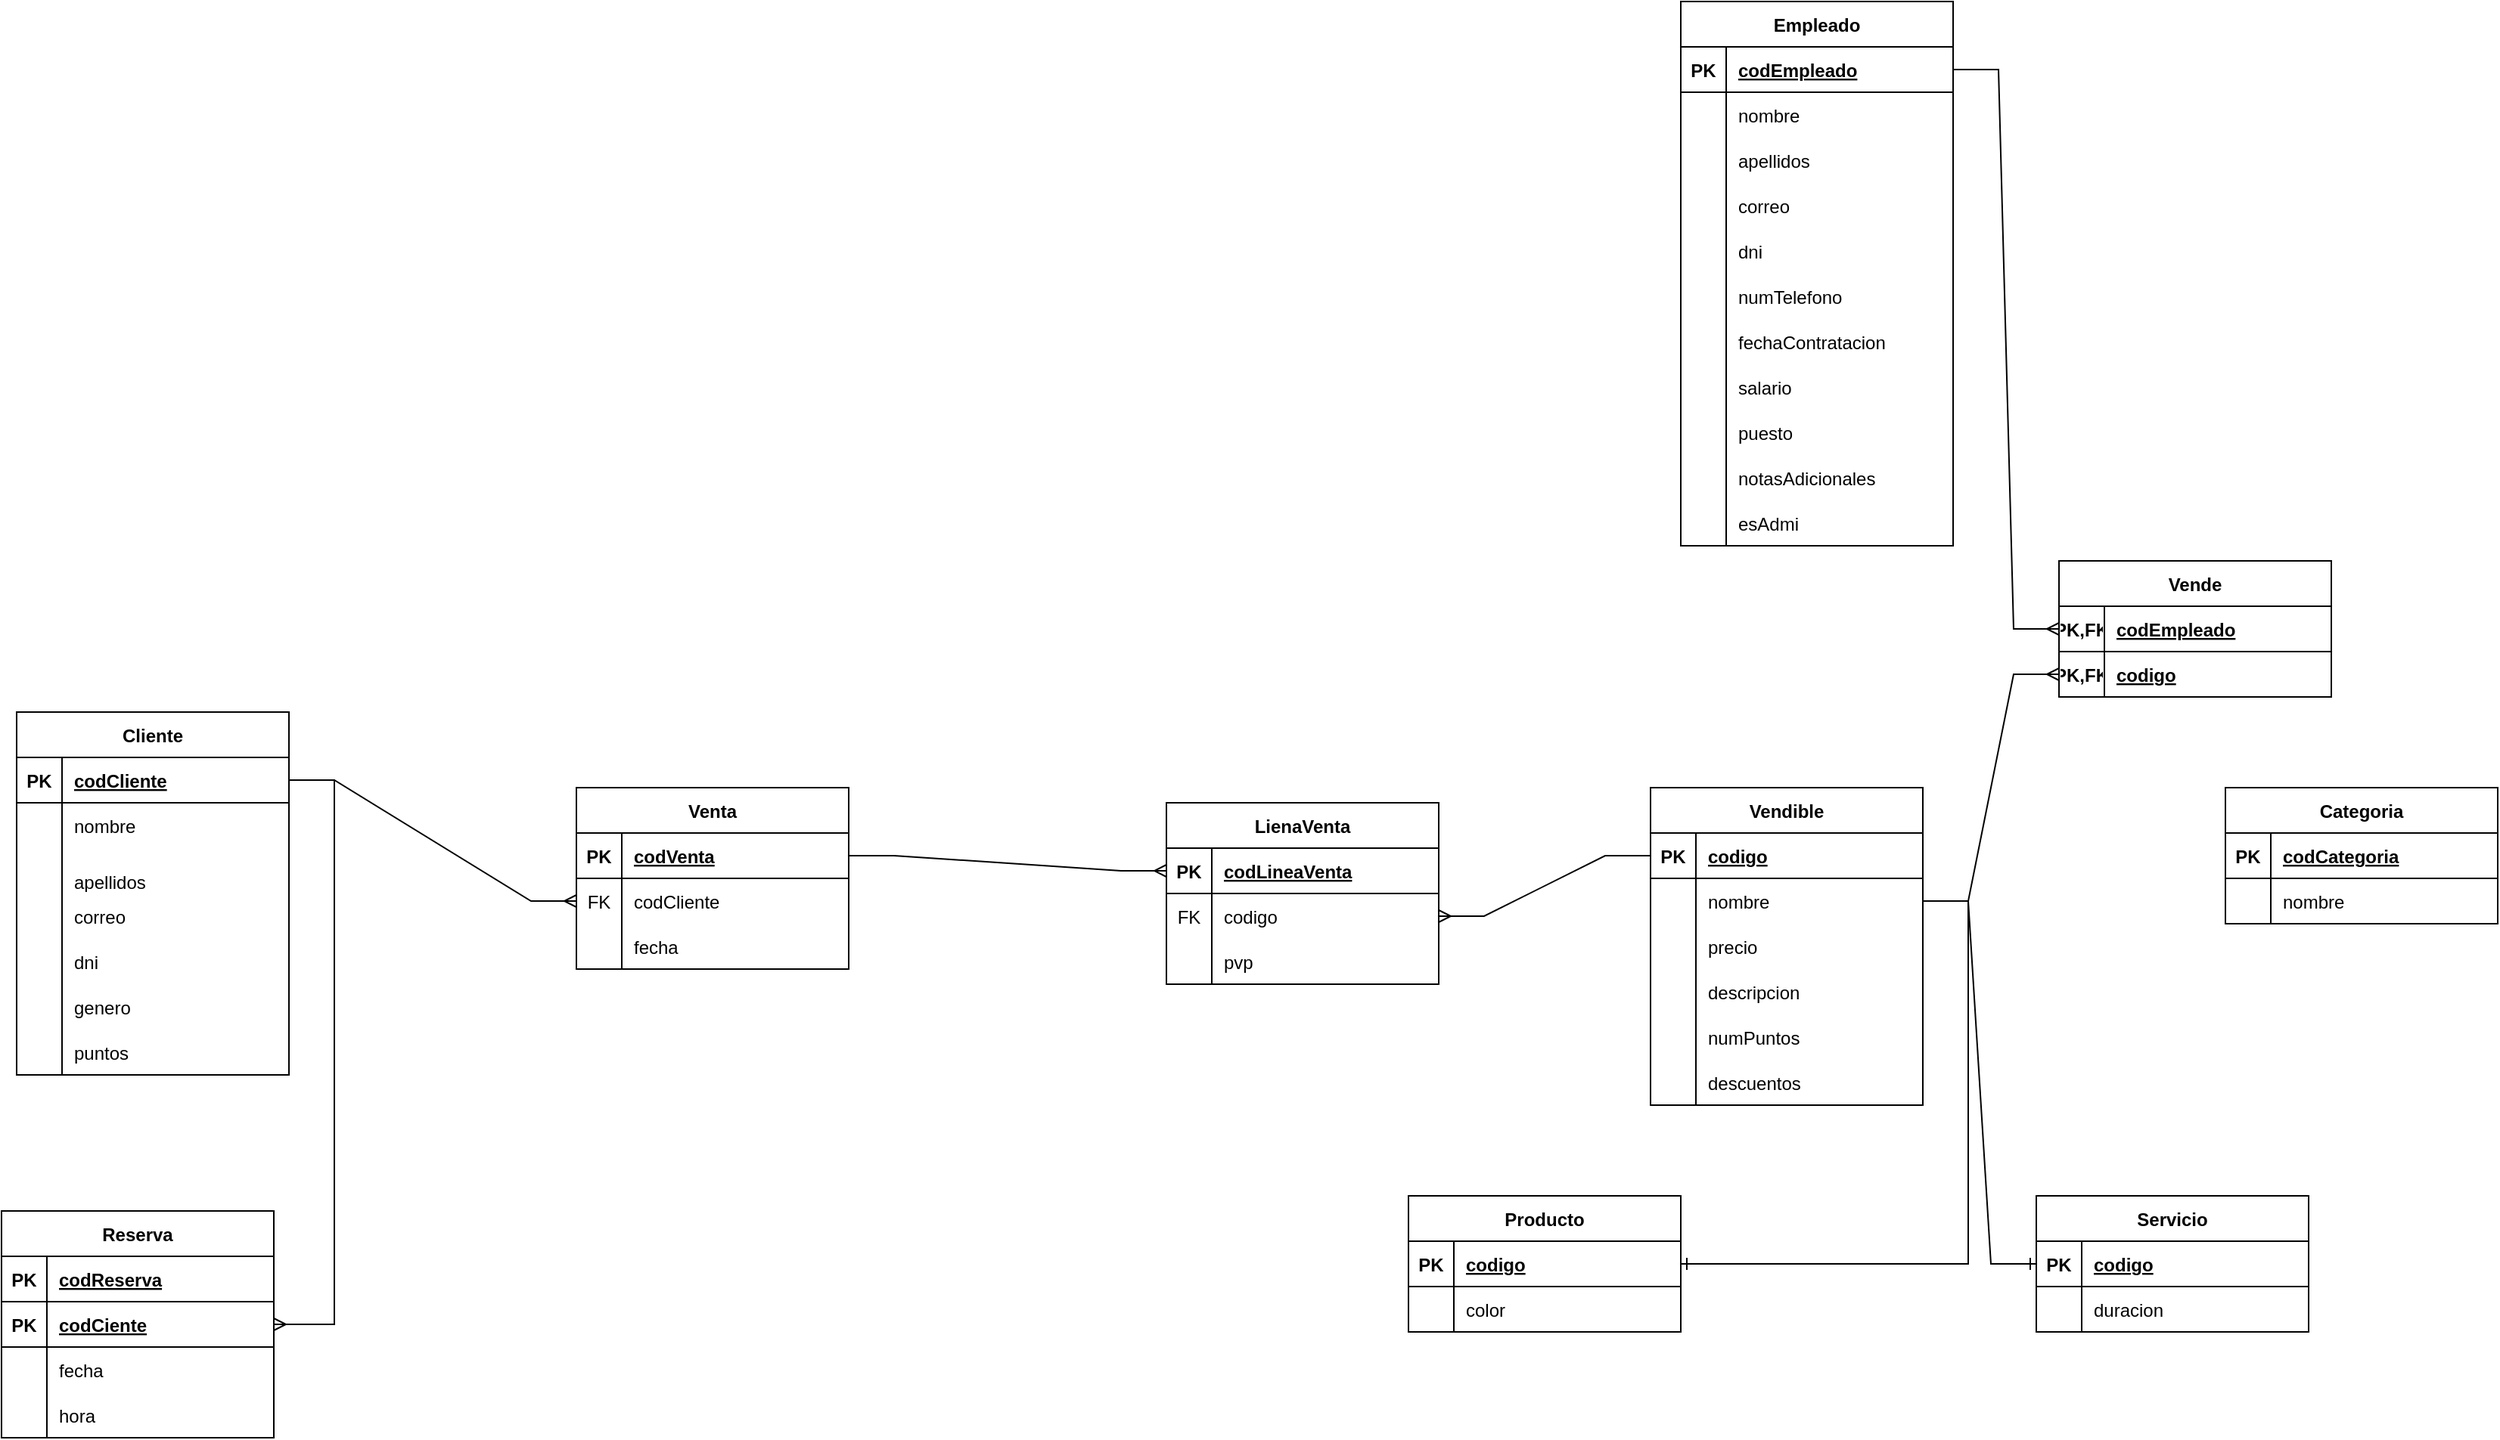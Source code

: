 <mxfile version="20.8.16" type="device"><diagram id="R2lEEEUBdFMjLlhIrx00" name="Page-1"><mxGraphModel dx="1948" dy="1748" grid="1" gridSize="10" guides="1" tooltips="1" connect="1" arrows="1" fold="1" page="1" pageScale="1" pageWidth="850" pageHeight="1100" math="0" shadow="0" extFonts="Permanent Marker^https://fonts.googleapis.com/css?family=Permanent+Marker"><root><mxCell id="0"/><mxCell id="1" parent="0"/><mxCell id="bGK0EBdIPTnawOjjVNjS-1" value="Empleado" style="shape=table;startSize=30;container=1;collapsible=1;childLayout=tableLayout;fixedRows=1;rowLines=0;fontStyle=1;align=center;resizeLast=1;" parent="1" vertex="1"><mxGeometry x="860" y="-60" width="180" height="360" as="geometry"/></mxCell><mxCell id="bGK0EBdIPTnawOjjVNjS-2" value="" style="shape=tableRow;horizontal=0;startSize=0;swimlaneHead=0;swimlaneBody=0;fillColor=none;collapsible=0;dropTarget=0;points=[[0,0.5],[1,0.5]];portConstraint=eastwest;top=0;left=0;right=0;bottom=1;" parent="bGK0EBdIPTnawOjjVNjS-1" vertex="1"><mxGeometry y="30" width="180" height="30" as="geometry"/></mxCell><mxCell id="bGK0EBdIPTnawOjjVNjS-3" value="PK" style="shape=partialRectangle;connectable=0;fillColor=none;top=0;left=0;bottom=0;right=0;fontStyle=1;overflow=hidden;" parent="bGK0EBdIPTnawOjjVNjS-2" vertex="1"><mxGeometry width="30" height="30" as="geometry"><mxRectangle width="30" height="30" as="alternateBounds"/></mxGeometry></mxCell><mxCell id="bGK0EBdIPTnawOjjVNjS-4" value="codEmpleado" style="shape=partialRectangle;connectable=0;fillColor=none;top=0;left=0;bottom=0;right=0;align=left;spacingLeft=6;fontStyle=5;overflow=hidden;" parent="bGK0EBdIPTnawOjjVNjS-2" vertex="1"><mxGeometry x="30" width="150" height="30" as="geometry"><mxRectangle width="150" height="30" as="alternateBounds"/></mxGeometry></mxCell><mxCell id="bGK0EBdIPTnawOjjVNjS-5" value="" style="shape=tableRow;horizontal=0;startSize=0;swimlaneHead=0;swimlaneBody=0;fillColor=none;collapsible=0;dropTarget=0;points=[[0,0.5],[1,0.5]];portConstraint=eastwest;top=0;left=0;right=0;bottom=0;" parent="bGK0EBdIPTnawOjjVNjS-1" vertex="1"><mxGeometry y="60" width="180" height="30" as="geometry"/></mxCell><mxCell id="bGK0EBdIPTnawOjjVNjS-6" value="" style="shape=partialRectangle;connectable=0;fillColor=none;top=0;left=0;bottom=0;right=0;editable=1;overflow=hidden;" parent="bGK0EBdIPTnawOjjVNjS-5" vertex="1"><mxGeometry width="30" height="30" as="geometry"><mxRectangle width="30" height="30" as="alternateBounds"/></mxGeometry></mxCell><mxCell id="bGK0EBdIPTnawOjjVNjS-7" value="nombre" style="shape=partialRectangle;connectable=0;fillColor=none;top=0;left=0;bottom=0;right=0;align=left;spacingLeft=6;overflow=hidden;" parent="bGK0EBdIPTnawOjjVNjS-5" vertex="1"><mxGeometry x="30" width="150" height="30" as="geometry"><mxRectangle width="150" height="30" as="alternateBounds"/></mxGeometry></mxCell><mxCell id="bGK0EBdIPTnawOjjVNjS-8" value="" style="shape=tableRow;horizontal=0;startSize=0;swimlaneHead=0;swimlaneBody=0;fillColor=none;collapsible=0;dropTarget=0;points=[[0,0.5],[1,0.5]];portConstraint=eastwest;top=0;left=0;right=0;bottom=0;" parent="bGK0EBdIPTnawOjjVNjS-1" vertex="1"><mxGeometry y="90" width="180" height="30" as="geometry"/></mxCell><mxCell id="bGK0EBdIPTnawOjjVNjS-9" value="" style="shape=partialRectangle;connectable=0;fillColor=none;top=0;left=0;bottom=0;right=0;editable=1;overflow=hidden;" parent="bGK0EBdIPTnawOjjVNjS-8" vertex="1"><mxGeometry width="30" height="30" as="geometry"><mxRectangle width="30" height="30" as="alternateBounds"/></mxGeometry></mxCell><mxCell id="bGK0EBdIPTnawOjjVNjS-10" value="apellidos" style="shape=partialRectangle;connectable=0;fillColor=none;top=0;left=0;bottom=0;right=0;align=left;spacingLeft=6;overflow=hidden;" parent="bGK0EBdIPTnawOjjVNjS-8" vertex="1"><mxGeometry x="30" width="150" height="30" as="geometry"><mxRectangle width="150" height="30" as="alternateBounds"/></mxGeometry></mxCell><mxCell id="bGK0EBdIPTnawOjjVNjS-11" value="" style="shape=tableRow;horizontal=0;startSize=0;swimlaneHead=0;swimlaneBody=0;fillColor=none;collapsible=0;dropTarget=0;points=[[0,0.5],[1,0.5]];portConstraint=eastwest;top=0;left=0;right=0;bottom=0;" parent="bGK0EBdIPTnawOjjVNjS-1" vertex="1"><mxGeometry y="120" width="180" height="30" as="geometry"/></mxCell><mxCell id="bGK0EBdIPTnawOjjVNjS-12" value="" style="shape=partialRectangle;connectable=0;fillColor=none;top=0;left=0;bottom=0;right=0;editable=1;overflow=hidden;" parent="bGK0EBdIPTnawOjjVNjS-11" vertex="1"><mxGeometry width="30" height="30" as="geometry"><mxRectangle width="30" height="30" as="alternateBounds"/></mxGeometry></mxCell><mxCell id="bGK0EBdIPTnawOjjVNjS-13" value="correo" style="shape=partialRectangle;connectable=0;fillColor=none;top=0;left=0;bottom=0;right=0;align=left;spacingLeft=6;overflow=hidden;" parent="bGK0EBdIPTnawOjjVNjS-11" vertex="1"><mxGeometry x="30" width="150" height="30" as="geometry"><mxRectangle width="150" height="30" as="alternateBounds"/></mxGeometry></mxCell><mxCell id="bGK0EBdIPTnawOjjVNjS-14" value="" style="shape=tableRow;horizontal=0;startSize=0;swimlaneHead=0;swimlaneBody=0;fillColor=none;collapsible=0;dropTarget=0;points=[[0,0.5],[1,0.5]];portConstraint=eastwest;top=0;left=0;right=0;bottom=0;" parent="bGK0EBdIPTnawOjjVNjS-1" vertex="1"><mxGeometry y="150" width="180" height="30" as="geometry"/></mxCell><mxCell id="bGK0EBdIPTnawOjjVNjS-15" value="" style="shape=partialRectangle;connectable=0;fillColor=none;top=0;left=0;bottom=0;right=0;editable=1;overflow=hidden;" parent="bGK0EBdIPTnawOjjVNjS-14" vertex="1"><mxGeometry width="30" height="30" as="geometry"><mxRectangle width="30" height="30" as="alternateBounds"/></mxGeometry></mxCell><mxCell id="bGK0EBdIPTnawOjjVNjS-16" value="dni" style="shape=partialRectangle;connectable=0;fillColor=none;top=0;left=0;bottom=0;right=0;align=left;spacingLeft=6;overflow=hidden;" parent="bGK0EBdIPTnawOjjVNjS-14" vertex="1"><mxGeometry x="30" width="150" height="30" as="geometry"><mxRectangle width="150" height="30" as="alternateBounds"/></mxGeometry></mxCell><mxCell id="bGK0EBdIPTnawOjjVNjS-17" value="" style="shape=tableRow;horizontal=0;startSize=0;swimlaneHead=0;swimlaneBody=0;fillColor=none;collapsible=0;dropTarget=0;points=[[0,0.5],[1,0.5]];portConstraint=eastwest;top=0;left=0;right=0;bottom=0;" parent="bGK0EBdIPTnawOjjVNjS-1" vertex="1"><mxGeometry y="180" width="180" height="30" as="geometry"/></mxCell><mxCell id="bGK0EBdIPTnawOjjVNjS-18" value="" style="shape=partialRectangle;connectable=0;fillColor=none;top=0;left=0;bottom=0;right=0;editable=1;overflow=hidden;" parent="bGK0EBdIPTnawOjjVNjS-17" vertex="1"><mxGeometry width="30" height="30" as="geometry"><mxRectangle width="30" height="30" as="alternateBounds"/></mxGeometry></mxCell><mxCell id="bGK0EBdIPTnawOjjVNjS-19" value="numTelefono" style="shape=partialRectangle;connectable=0;fillColor=none;top=0;left=0;bottom=0;right=0;align=left;spacingLeft=6;overflow=hidden;" parent="bGK0EBdIPTnawOjjVNjS-17" vertex="1"><mxGeometry x="30" width="150" height="30" as="geometry"><mxRectangle width="150" height="30" as="alternateBounds"/></mxGeometry></mxCell><mxCell id="bGK0EBdIPTnawOjjVNjS-20" value="" style="shape=tableRow;horizontal=0;startSize=0;swimlaneHead=0;swimlaneBody=0;fillColor=none;collapsible=0;dropTarget=0;points=[[0,0.5],[1,0.5]];portConstraint=eastwest;top=0;left=0;right=0;bottom=0;" parent="bGK0EBdIPTnawOjjVNjS-1" vertex="1"><mxGeometry y="210" width="180" height="30" as="geometry"/></mxCell><mxCell id="bGK0EBdIPTnawOjjVNjS-21" value="" style="shape=partialRectangle;connectable=0;fillColor=none;top=0;left=0;bottom=0;right=0;editable=1;overflow=hidden;" parent="bGK0EBdIPTnawOjjVNjS-20" vertex="1"><mxGeometry width="30" height="30" as="geometry"><mxRectangle width="30" height="30" as="alternateBounds"/></mxGeometry></mxCell><mxCell id="bGK0EBdIPTnawOjjVNjS-22" value="fechaContratacion" style="shape=partialRectangle;connectable=0;fillColor=none;top=0;left=0;bottom=0;right=0;align=left;spacingLeft=6;overflow=hidden;" parent="bGK0EBdIPTnawOjjVNjS-20" vertex="1"><mxGeometry x="30" width="150" height="30" as="geometry"><mxRectangle width="150" height="30" as="alternateBounds"/></mxGeometry></mxCell><mxCell id="bGK0EBdIPTnawOjjVNjS-23" value="" style="shape=tableRow;horizontal=0;startSize=0;swimlaneHead=0;swimlaneBody=0;fillColor=none;collapsible=0;dropTarget=0;points=[[0,0.5],[1,0.5]];portConstraint=eastwest;top=0;left=0;right=0;bottom=0;" parent="bGK0EBdIPTnawOjjVNjS-1" vertex="1"><mxGeometry y="240" width="180" height="30" as="geometry"/></mxCell><mxCell id="bGK0EBdIPTnawOjjVNjS-24" value="" style="shape=partialRectangle;connectable=0;fillColor=none;top=0;left=0;bottom=0;right=0;editable=1;overflow=hidden;" parent="bGK0EBdIPTnawOjjVNjS-23" vertex="1"><mxGeometry width="30" height="30" as="geometry"><mxRectangle width="30" height="30" as="alternateBounds"/></mxGeometry></mxCell><mxCell id="bGK0EBdIPTnawOjjVNjS-25" value="salario" style="shape=partialRectangle;connectable=0;fillColor=none;top=0;left=0;bottom=0;right=0;align=left;spacingLeft=6;overflow=hidden;" parent="bGK0EBdIPTnawOjjVNjS-23" vertex="1"><mxGeometry x="30" width="150" height="30" as="geometry"><mxRectangle width="150" height="30" as="alternateBounds"/></mxGeometry></mxCell><mxCell id="bGK0EBdIPTnawOjjVNjS-26" value="" style="shape=tableRow;horizontal=0;startSize=0;swimlaneHead=0;swimlaneBody=0;fillColor=none;collapsible=0;dropTarget=0;points=[[0,0.5],[1,0.5]];portConstraint=eastwest;top=0;left=0;right=0;bottom=0;" parent="bGK0EBdIPTnawOjjVNjS-1" vertex="1"><mxGeometry y="270" width="180" height="30" as="geometry"/></mxCell><mxCell id="bGK0EBdIPTnawOjjVNjS-27" value="" style="shape=partialRectangle;connectable=0;fillColor=none;top=0;left=0;bottom=0;right=0;editable=1;overflow=hidden;" parent="bGK0EBdIPTnawOjjVNjS-26" vertex="1"><mxGeometry width="30" height="30" as="geometry"><mxRectangle width="30" height="30" as="alternateBounds"/></mxGeometry></mxCell><mxCell id="bGK0EBdIPTnawOjjVNjS-28" value="puesto" style="shape=partialRectangle;connectable=0;fillColor=none;top=0;left=0;bottom=0;right=0;align=left;spacingLeft=6;overflow=hidden;" parent="bGK0EBdIPTnawOjjVNjS-26" vertex="1"><mxGeometry x="30" width="150" height="30" as="geometry"><mxRectangle width="150" height="30" as="alternateBounds"/></mxGeometry></mxCell><mxCell id="bGK0EBdIPTnawOjjVNjS-29" value="" style="shape=tableRow;horizontal=0;startSize=0;swimlaneHead=0;swimlaneBody=0;fillColor=none;collapsible=0;dropTarget=0;points=[[0,0.5],[1,0.5]];portConstraint=eastwest;top=0;left=0;right=0;bottom=0;" parent="bGK0EBdIPTnawOjjVNjS-1" vertex="1"><mxGeometry y="300" width="180" height="30" as="geometry"/></mxCell><mxCell id="bGK0EBdIPTnawOjjVNjS-30" value="" style="shape=partialRectangle;connectable=0;fillColor=none;top=0;left=0;bottom=0;right=0;editable=1;overflow=hidden;" parent="bGK0EBdIPTnawOjjVNjS-29" vertex="1"><mxGeometry width="30" height="30" as="geometry"><mxRectangle width="30" height="30" as="alternateBounds"/></mxGeometry></mxCell><mxCell id="bGK0EBdIPTnawOjjVNjS-31" value="notasAdicionales" style="shape=partialRectangle;connectable=0;fillColor=none;top=0;left=0;bottom=0;right=0;align=left;spacingLeft=6;overflow=hidden;" parent="bGK0EBdIPTnawOjjVNjS-29" vertex="1"><mxGeometry x="30" width="150" height="30" as="geometry"><mxRectangle width="150" height="30" as="alternateBounds"/></mxGeometry></mxCell><mxCell id="bGK0EBdIPTnawOjjVNjS-32" value="" style="shape=tableRow;horizontal=0;startSize=0;swimlaneHead=0;swimlaneBody=0;fillColor=none;collapsible=0;dropTarget=0;points=[[0,0.5],[1,0.5]];portConstraint=eastwest;top=0;left=0;right=0;bottom=0;" parent="bGK0EBdIPTnawOjjVNjS-1" vertex="1"><mxGeometry y="330" width="180" height="30" as="geometry"/></mxCell><mxCell id="bGK0EBdIPTnawOjjVNjS-33" value="" style="shape=partialRectangle;connectable=0;fillColor=none;top=0;left=0;bottom=0;right=0;editable=1;overflow=hidden;" parent="bGK0EBdIPTnawOjjVNjS-32" vertex="1"><mxGeometry width="30" height="30" as="geometry"><mxRectangle width="30" height="30" as="alternateBounds"/></mxGeometry></mxCell><mxCell id="bGK0EBdIPTnawOjjVNjS-34" value="esAdmi" style="shape=partialRectangle;connectable=0;fillColor=none;top=0;left=0;bottom=0;right=0;align=left;spacingLeft=6;overflow=hidden;" parent="bGK0EBdIPTnawOjjVNjS-32" vertex="1"><mxGeometry x="30" width="150" height="30" as="geometry"><mxRectangle width="150" height="30" as="alternateBounds"/></mxGeometry></mxCell><mxCell id="bGK0EBdIPTnawOjjVNjS-35" value="Vendible" style="shape=table;startSize=30;container=1;collapsible=1;childLayout=tableLayout;fixedRows=1;rowLines=0;fontStyle=1;align=center;resizeLast=1;" parent="1" vertex="1"><mxGeometry x="840" y="460" width="180" height="210" as="geometry"/></mxCell><mxCell id="bGK0EBdIPTnawOjjVNjS-194" value="" style="shape=tableRow;horizontal=0;startSize=0;swimlaneHead=0;swimlaneBody=0;fillColor=none;collapsible=0;dropTarget=0;points=[[0,0.5],[1,0.5]];portConstraint=eastwest;top=0;left=0;right=0;bottom=1;" parent="bGK0EBdIPTnawOjjVNjS-35" vertex="1"><mxGeometry y="30" width="180" height="30" as="geometry"/></mxCell><mxCell id="bGK0EBdIPTnawOjjVNjS-195" value="PK" style="shape=partialRectangle;connectable=0;fillColor=none;top=0;left=0;bottom=0;right=0;fontStyle=1;overflow=hidden;" parent="bGK0EBdIPTnawOjjVNjS-194" vertex="1"><mxGeometry width="30" height="30" as="geometry"><mxRectangle width="30" height="30" as="alternateBounds"/></mxGeometry></mxCell><mxCell id="bGK0EBdIPTnawOjjVNjS-196" value="codigo" style="shape=partialRectangle;connectable=0;fillColor=none;top=0;left=0;bottom=0;right=0;align=left;spacingLeft=6;fontStyle=5;overflow=hidden;" parent="bGK0EBdIPTnawOjjVNjS-194" vertex="1"><mxGeometry x="30" width="150" height="30" as="geometry"><mxRectangle width="150" height="30" as="alternateBounds"/></mxGeometry></mxCell><mxCell id="bGK0EBdIPTnawOjjVNjS-39" value="" style="shape=tableRow;horizontal=0;startSize=0;swimlaneHead=0;swimlaneBody=0;fillColor=none;collapsible=0;dropTarget=0;points=[[0,0.5],[1,0.5]];portConstraint=eastwest;top=0;left=0;right=0;bottom=0;" parent="bGK0EBdIPTnawOjjVNjS-35" vertex="1"><mxGeometry y="60" width="180" height="30" as="geometry"/></mxCell><mxCell id="bGK0EBdIPTnawOjjVNjS-40" value="" style="shape=partialRectangle;connectable=0;fillColor=none;top=0;left=0;bottom=0;right=0;editable=1;overflow=hidden;" parent="bGK0EBdIPTnawOjjVNjS-39" vertex="1"><mxGeometry width="30" height="30" as="geometry"><mxRectangle width="30" height="30" as="alternateBounds"/></mxGeometry></mxCell><mxCell id="bGK0EBdIPTnawOjjVNjS-41" value="nombre" style="shape=partialRectangle;connectable=0;fillColor=none;top=0;left=0;bottom=0;right=0;align=left;spacingLeft=6;overflow=hidden;" parent="bGK0EBdIPTnawOjjVNjS-39" vertex="1"><mxGeometry x="30" width="150" height="30" as="geometry"><mxRectangle width="150" height="30" as="alternateBounds"/></mxGeometry></mxCell><mxCell id="bGK0EBdIPTnawOjjVNjS-197" value="" style="shape=tableRow;horizontal=0;startSize=0;swimlaneHead=0;swimlaneBody=0;fillColor=none;collapsible=0;dropTarget=0;points=[[0,0.5],[1,0.5]];portConstraint=eastwest;top=0;left=0;right=0;bottom=0;" parent="bGK0EBdIPTnawOjjVNjS-35" vertex="1"><mxGeometry y="90" width="180" height="30" as="geometry"/></mxCell><mxCell id="bGK0EBdIPTnawOjjVNjS-198" value="" style="shape=partialRectangle;connectable=0;fillColor=none;top=0;left=0;bottom=0;right=0;editable=1;overflow=hidden;" parent="bGK0EBdIPTnawOjjVNjS-197" vertex="1"><mxGeometry width="30" height="30" as="geometry"><mxRectangle width="30" height="30" as="alternateBounds"/></mxGeometry></mxCell><mxCell id="bGK0EBdIPTnawOjjVNjS-199" value="precio" style="shape=partialRectangle;connectable=0;fillColor=none;top=0;left=0;bottom=0;right=0;align=left;spacingLeft=6;overflow=hidden;" parent="bGK0EBdIPTnawOjjVNjS-197" vertex="1"><mxGeometry x="30" width="150" height="30" as="geometry"><mxRectangle width="150" height="30" as="alternateBounds"/></mxGeometry></mxCell><mxCell id="bGK0EBdIPTnawOjjVNjS-42" value="" style="shape=tableRow;horizontal=0;startSize=0;swimlaneHead=0;swimlaneBody=0;fillColor=none;collapsible=0;dropTarget=0;points=[[0,0.5],[1,0.5]];portConstraint=eastwest;top=0;left=0;right=0;bottom=0;" parent="bGK0EBdIPTnawOjjVNjS-35" vertex="1"><mxGeometry y="120" width="180" height="30" as="geometry"/></mxCell><mxCell id="bGK0EBdIPTnawOjjVNjS-43" value="" style="shape=partialRectangle;connectable=0;fillColor=none;top=0;left=0;bottom=0;right=0;editable=1;overflow=hidden;" parent="bGK0EBdIPTnawOjjVNjS-42" vertex="1"><mxGeometry width="30" height="30" as="geometry"><mxRectangle width="30" height="30" as="alternateBounds"/></mxGeometry></mxCell><mxCell id="bGK0EBdIPTnawOjjVNjS-44" value="descripcion" style="shape=partialRectangle;connectable=0;fillColor=none;top=0;left=0;bottom=0;right=0;align=left;spacingLeft=6;overflow=hidden;" parent="bGK0EBdIPTnawOjjVNjS-42" vertex="1"><mxGeometry x="30" width="150" height="30" as="geometry"><mxRectangle width="150" height="30" as="alternateBounds"/></mxGeometry></mxCell><mxCell id="bGK0EBdIPTnawOjjVNjS-45" value="" style="shape=tableRow;horizontal=0;startSize=0;swimlaneHead=0;swimlaneBody=0;fillColor=none;collapsible=0;dropTarget=0;points=[[0,0.5],[1,0.5]];portConstraint=eastwest;top=0;left=0;right=0;bottom=0;" parent="bGK0EBdIPTnawOjjVNjS-35" vertex="1"><mxGeometry y="150" width="180" height="30" as="geometry"/></mxCell><mxCell id="bGK0EBdIPTnawOjjVNjS-46" value="" style="shape=partialRectangle;connectable=0;fillColor=none;top=0;left=0;bottom=0;right=0;editable=1;overflow=hidden;" parent="bGK0EBdIPTnawOjjVNjS-45" vertex="1"><mxGeometry width="30" height="30" as="geometry"><mxRectangle width="30" height="30" as="alternateBounds"/></mxGeometry></mxCell><mxCell id="bGK0EBdIPTnawOjjVNjS-47" value="numPuntos" style="shape=partialRectangle;connectable=0;fillColor=none;top=0;left=0;bottom=0;right=0;align=left;spacingLeft=6;overflow=hidden;" parent="bGK0EBdIPTnawOjjVNjS-45" vertex="1"><mxGeometry x="30" width="150" height="30" as="geometry"><mxRectangle width="150" height="30" as="alternateBounds"/></mxGeometry></mxCell><mxCell id="bGK0EBdIPTnawOjjVNjS-48" value="" style="shape=tableRow;horizontal=0;startSize=0;swimlaneHead=0;swimlaneBody=0;fillColor=none;collapsible=0;dropTarget=0;points=[[0,0.5],[1,0.5]];portConstraint=eastwest;top=0;left=0;right=0;bottom=0;" parent="bGK0EBdIPTnawOjjVNjS-35" vertex="1"><mxGeometry y="180" width="180" height="30" as="geometry"/></mxCell><mxCell id="bGK0EBdIPTnawOjjVNjS-49" value="" style="shape=partialRectangle;connectable=0;fillColor=none;top=0;left=0;bottom=0;right=0;editable=1;overflow=hidden;" parent="bGK0EBdIPTnawOjjVNjS-48" vertex="1"><mxGeometry width="30" height="30" as="geometry"><mxRectangle width="30" height="30" as="alternateBounds"/></mxGeometry></mxCell><mxCell id="bGK0EBdIPTnawOjjVNjS-50" value="descuentos" style="shape=partialRectangle;connectable=0;fillColor=none;top=0;left=0;bottom=0;right=0;align=left;spacingLeft=6;overflow=hidden;" parent="bGK0EBdIPTnawOjjVNjS-48" vertex="1"><mxGeometry x="30" width="150" height="30" as="geometry"><mxRectangle width="150" height="30" as="alternateBounds"/></mxGeometry></mxCell><mxCell id="bGK0EBdIPTnawOjjVNjS-51" value="Cliente" style="shape=table;startSize=30;container=1;collapsible=1;childLayout=tableLayout;fixedRows=1;rowLines=0;fontStyle=1;align=center;resizeLast=1;" parent="1" vertex="1"><mxGeometry x="-240" y="410" width="180" height="240" as="geometry"/></mxCell><mxCell id="bGK0EBdIPTnawOjjVNjS-52" value="" style="shape=tableRow;horizontal=0;startSize=0;swimlaneHead=0;swimlaneBody=0;fillColor=none;collapsible=0;dropTarget=0;points=[[0,0.5],[1,0.5]];portConstraint=eastwest;top=0;left=0;right=0;bottom=1;" parent="bGK0EBdIPTnawOjjVNjS-51" vertex="1"><mxGeometry y="30" width="180" height="30" as="geometry"/></mxCell><mxCell id="bGK0EBdIPTnawOjjVNjS-53" value="PK" style="shape=partialRectangle;connectable=0;fillColor=none;top=0;left=0;bottom=0;right=0;fontStyle=1;overflow=hidden;" parent="bGK0EBdIPTnawOjjVNjS-52" vertex="1"><mxGeometry width="30" height="30" as="geometry"><mxRectangle width="30" height="30" as="alternateBounds"/></mxGeometry></mxCell><mxCell id="bGK0EBdIPTnawOjjVNjS-54" value="codCliente" style="shape=partialRectangle;connectable=0;fillColor=none;top=0;left=0;bottom=0;right=0;align=left;spacingLeft=6;fontStyle=5;overflow=hidden;" parent="bGK0EBdIPTnawOjjVNjS-52" vertex="1"><mxGeometry x="30" width="150" height="30" as="geometry"><mxRectangle width="150" height="30" as="alternateBounds"/></mxGeometry></mxCell><mxCell id="bGK0EBdIPTnawOjjVNjS-55" value="" style="shape=tableRow;horizontal=0;startSize=0;swimlaneHead=0;swimlaneBody=0;fillColor=none;collapsible=0;dropTarget=0;points=[[0,0.5],[1,0.5]];portConstraint=eastwest;top=0;left=0;right=0;bottom=0;" parent="bGK0EBdIPTnawOjjVNjS-51" vertex="1"><mxGeometry y="60" width="180" height="30" as="geometry"/></mxCell><mxCell id="bGK0EBdIPTnawOjjVNjS-56" value="" style="shape=partialRectangle;connectable=0;fillColor=none;top=0;left=0;bottom=0;right=0;editable=1;overflow=hidden;" parent="bGK0EBdIPTnawOjjVNjS-55" vertex="1"><mxGeometry width="30" height="30" as="geometry"><mxRectangle width="30" height="30" as="alternateBounds"/></mxGeometry></mxCell><mxCell id="bGK0EBdIPTnawOjjVNjS-57" value="nombre" style="shape=partialRectangle;connectable=0;fillColor=none;top=0;left=0;bottom=0;right=0;align=left;spacingLeft=6;overflow=hidden;" parent="bGK0EBdIPTnawOjjVNjS-55" vertex="1"><mxGeometry x="30" width="150" height="30" as="geometry"><mxRectangle width="150" height="30" as="alternateBounds"/></mxGeometry></mxCell><mxCell id="bGK0EBdIPTnawOjjVNjS-58" value="" style="shape=tableRow;horizontal=0;startSize=0;swimlaneHead=0;swimlaneBody=0;fillColor=none;collapsible=0;dropTarget=0;points=[[0,0.5],[1,0.5]];portConstraint=eastwest;top=0;left=0;right=0;bottom=0;" parent="bGK0EBdIPTnawOjjVNjS-51" vertex="1"><mxGeometry y="90" width="180" height="30" as="geometry"/></mxCell><mxCell id="bGK0EBdIPTnawOjjVNjS-59" value="" style="shape=partialRectangle;connectable=0;fillColor=none;top=0;left=0;bottom=0;right=0;editable=1;overflow=hidden;" parent="bGK0EBdIPTnawOjjVNjS-58" vertex="1"><mxGeometry width="30" height="30" as="geometry"><mxRectangle width="30" height="30" as="alternateBounds"/></mxGeometry></mxCell><mxCell id="bGK0EBdIPTnawOjjVNjS-60" value="&#10;apellidos" style="shape=partialRectangle;connectable=0;fillColor=none;top=0;left=0;bottom=0;right=0;align=left;spacingLeft=6;overflow=hidden;" parent="bGK0EBdIPTnawOjjVNjS-58" vertex="1"><mxGeometry x="30" width="150" height="30" as="geometry"><mxRectangle width="150" height="30" as="alternateBounds"/></mxGeometry></mxCell><mxCell id="bGK0EBdIPTnawOjjVNjS-61" value="" style="shape=tableRow;horizontal=0;startSize=0;swimlaneHead=0;swimlaneBody=0;fillColor=none;collapsible=0;dropTarget=0;points=[[0,0.5],[1,0.5]];portConstraint=eastwest;top=0;left=0;right=0;bottom=0;" parent="bGK0EBdIPTnawOjjVNjS-51" vertex="1"><mxGeometry y="120" width="180" height="30" as="geometry"/></mxCell><mxCell id="bGK0EBdIPTnawOjjVNjS-62" value="" style="shape=partialRectangle;connectable=0;fillColor=none;top=0;left=0;bottom=0;right=0;editable=1;overflow=hidden;" parent="bGK0EBdIPTnawOjjVNjS-61" vertex="1"><mxGeometry width="30" height="30" as="geometry"><mxRectangle width="30" height="30" as="alternateBounds"/></mxGeometry></mxCell><mxCell id="bGK0EBdIPTnawOjjVNjS-63" value="correo" style="shape=partialRectangle;connectable=0;fillColor=none;top=0;left=0;bottom=0;right=0;align=left;spacingLeft=6;overflow=hidden;" parent="bGK0EBdIPTnawOjjVNjS-61" vertex="1"><mxGeometry x="30" width="150" height="30" as="geometry"><mxRectangle width="150" height="30" as="alternateBounds"/></mxGeometry></mxCell><mxCell id="bGK0EBdIPTnawOjjVNjS-64" value="" style="shape=tableRow;horizontal=0;startSize=0;swimlaneHead=0;swimlaneBody=0;fillColor=none;collapsible=0;dropTarget=0;points=[[0,0.5],[1,0.5]];portConstraint=eastwest;top=0;left=0;right=0;bottom=0;" parent="bGK0EBdIPTnawOjjVNjS-51" vertex="1"><mxGeometry y="150" width="180" height="30" as="geometry"/></mxCell><mxCell id="bGK0EBdIPTnawOjjVNjS-65" value="" style="shape=partialRectangle;connectable=0;fillColor=none;top=0;left=0;bottom=0;right=0;editable=1;overflow=hidden;" parent="bGK0EBdIPTnawOjjVNjS-64" vertex="1"><mxGeometry width="30" height="30" as="geometry"><mxRectangle width="30" height="30" as="alternateBounds"/></mxGeometry></mxCell><mxCell id="bGK0EBdIPTnawOjjVNjS-66" value="dni" style="shape=partialRectangle;connectable=0;fillColor=none;top=0;left=0;bottom=0;right=0;align=left;spacingLeft=6;overflow=hidden;" parent="bGK0EBdIPTnawOjjVNjS-64" vertex="1"><mxGeometry x="30" width="150" height="30" as="geometry"><mxRectangle width="150" height="30" as="alternateBounds"/></mxGeometry></mxCell><mxCell id="bGK0EBdIPTnawOjjVNjS-67" value="" style="shape=tableRow;horizontal=0;startSize=0;swimlaneHead=0;swimlaneBody=0;fillColor=none;collapsible=0;dropTarget=0;points=[[0,0.5],[1,0.5]];portConstraint=eastwest;top=0;left=0;right=0;bottom=0;" parent="bGK0EBdIPTnawOjjVNjS-51" vertex="1"><mxGeometry y="180" width="180" height="30" as="geometry"/></mxCell><mxCell id="bGK0EBdIPTnawOjjVNjS-68" value="" style="shape=partialRectangle;connectable=0;fillColor=none;top=0;left=0;bottom=0;right=0;editable=1;overflow=hidden;" parent="bGK0EBdIPTnawOjjVNjS-67" vertex="1"><mxGeometry width="30" height="30" as="geometry"><mxRectangle width="30" height="30" as="alternateBounds"/></mxGeometry></mxCell><mxCell id="bGK0EBdIPTnawOjjVNjS-69" value="genero" style="shape=partialRectangle;connectable=0;fillColor=none;top=0;left=0;bottom=0;right=0;align=left;spacingLeft=6;overflow=hidden;" parent="bGK0EBdIPTnawOjjVNjS-67" vertex="1"><mxGeometry x="30" width="150" height="30" as="geometry"><mxRectangle width="150" height="30" as="alternateBounds"/></mxGeometry></mxCell><mxCell id="bGK0EBdIPTnawOjjVNjS-70" value="" style="shape=tableRow;horizontal=0;startSize=0;swimlaneHead=0;swimlaneBody=0;fillColor=none;collapsible=0;dropTarget=0;points=[[0,0.5],[1,0.5]];portConstraint=eastwest;top=0;left=0;right=0;bottom=0;" parent="bGK0EBdIPTnawOjjVNjS-51" vertex="1"><mxGeometry y="210" width="180" height="30" as="geometry"/></mxCell><mxCell id="bGK0EBdIPTnawOjjVNjS-71" value="" style="shape=partialRectangle;connectable=0;fillColor=none;top=0;left=0;bottom=0;right=0;editable=1;overflow=hidden;" parent="bGK0EBdIPTnawOjjVNjS-70" vertex="1"><mxGeometry width="30" height="30" as="geometry"><mxRectangle width="30" height="30" as="alternateBounds"/></mxGeometry></mxCell><mxCell id="bGK0EBdIPTnawOjjVNjS-72" value="puntos" style="shape=partialRectangle;connectable=0;fillColor=none;top=0;left=0;bottom=0;right=0;align=left;spacingLeft=6;overflow=hidden;" parent="bGK0EBdIPTnawOjjVNjS-70" vertex="1"><mxGeometry x="30" width="150" height="30" as="geometry"><mxRectangle width="150" height="30" as="alternateBounds"/></mxGeometry></mxCell><mxCell id="bGK0EBdIPTnawOjjVNjS-73" value="Reserva" style="shape=table;startSize=30;container=1;collapsible=1;childLayout=tableLayout;fixedRows=1;rowLines=0;fontStyle=1;align=center;resizeLast=1;" parent="1" vertex="1"><mxGeometry x="-250" y="740" width="180" height="150" as="geometry"/></mxCell><mxCell id="bGK0EBdIPTnawOjjVNjS-74" value="" style="shape=tableRow;horizontal=0;startSize=0;swimlaneHead=0;swimlaneBody=0;fillColor=none;collapsible=0;dropTarget=0;points=[[0,0.5],[1,0.5]];portConstraint=eastwest;top=0;left=0;right=0;bottom=1;" parent="bGK0EBdIPTnawOjjVNjS-73" vertex="1"><mxGeometry y="30" width="180" height="30" as="geometry"/></mxCell><mxCell id="bGK0EBdIPTnawOjjVNjS-75" value="PK" style="shape=partialRectangle;connectable=0;fillColor=none;top=0;left=0;bottom=0;right=0;fontStyle=1;overflow=hidden;" parent="bGK0EBdIPTnawOjjVNjS-74" vertex="1"><mxGeometry width="30" height="30" as="geometry"><mxRectangle width="30" height="30" as="alternateBounds"/></mxGeometry></mxCell><mxCell id="bGK0EBdIPTnawOjjVNjS-76" value="codReserva" style="shape=partialRectangle;connectable=0;fillColor=none;top=0;left=0;bottom=0;right=0;align=left;spacingLeft=6;fontStyle=5;overflow=hidden;" parent="bGK0EBdIPTnawOjjVNjS-74" vertex="1"><mxGeometry x="30" width="150" height="30" as="geometry"><mxRectangle width="150" height="30" as="alternateBounds"/></mxGeometry></mxCell><mxCell id="9NNePGlOgFnOGUpeeQiJ-5" value="" style="shape=tableRow;horizontal=0;startSize=0;swimlaneHead=0;swimlaneBody=0;fillColor=none;collapsible=0;dropTarget=0;points=[[0,0.5],[1,0.5]];portConstraint=eastwest;top=0;left=0;right=0;bottom=1;" parent="bGK0EBdIPTnawOjjVNjS-73" vertex="1"><mxGeometry y="60" width="180" height="30" as="geometry"/></mxCell><mxCell id="9NNePGlOgFnOGUpeeQiJ-6" value="PK" style="shape=partialRectangle;connectable=0;fillColor=none;top=0;left=0;bottom=0;right=0;fontStyle=1;overflow=hidden;" parent="9NNePGlOgFnOGUpeeQiJ-5" vertex="1"><mxGeometry width="30" height="30" as="geometry"><mxRectangle width="30" height="30" as="alternateBounds"/></mxGeometry></mxCell><mxCell id="9NNePGlOgFnOGUpeeQiJ-7" value="codCiente" style="shape=partialRectangle;connectable=0;fillColor=none;top=0;left=0;bottom=0;right=0;align=left;spacingLeft=6;fontStyle=5;overflow=hidden;" parent="9NNePGlOgFnOGUpeeQiJ-5" vertex="1"><mxGeometry x="30" width="150" height="30" as="geometry"><mxRectangle width="150" height="30" as="alternateBounds"/></mxGeometry></mxCell><mxCell id="bGK0EBdIPTnawOjjVNjS-77" value="" style="shape=tableRow;horizontal=0;startSize=0;swimlaneHead=0;swimlaneBody=0;fillColor=none;collapsible=0;dropTarget=0;points=[[0,0.5],[1,0.5]];portConstraint=eastwest;top=0;left=0;right=0;bottom=0;" parent="bGK0EBdIPTnawOjjVNjS-73" vertex="1"><mxGeometry y="90" width="180" height="30" as="geometry"/></mxCell><mxCell id="bGK0EBdIPTnawOjjVNjS-78" value="" style="shape=partialRectangle;connectable=0;fillColor=none;top=0;left=0;bottom=0;right=0;editable=1;overflow=hidden;" parent="bGK0EBdIPTnawOjjVNjS-77" vertex="1"><mxGeometry width="30" height="30" as="geometry"><mxRectangle width="30" height="30" as="alternateBounds"/></mxGeometry></mxCell><mxCell id="bGK0EBdIPTnawOjjVNjS-79" value="fecha" style="shape=partialRectangle;connectable=0;fillColor=none;top=0;left=0;bottom=0;right=0;align=left;spacingLeft=6;overflow=hidden;" parent="bGK0EBdIPTnawOjjVNjS-77" vertex="1"><mxGeometry x="30" width="150" height="30" as="geometry"><mxRectangle width="150" height="30" as="alternateBounds"/></mxGeometry></mxCell><mxCell id="bGK0EBdIPTnawOjjVNjS-80" value="" style="shape=tableRow;horizontal=0;startSize=0;swimlaneHead=0;swimlaneBody=0;fillColor=none;collapsible=0;dropTarget=0;points=[[0,0.5],[1,0.5]];portConstraint=eastwest;top=0;left=0;right=0;bottom=0;" parent="bGK0EBdIPTnawOjjVNjS-73" vertex="1"><mxGeometry y="120" width="180" height="30" as="geometry"/></mxCell><mxCell id="bGK0EBdIPTnawOjjVNjS-81" value="" style="shape=partialRectangle;connectable=0;fillColor=none;top=0;left=0;bottom=0;right=0;editable=1;overflow=hidden;" parent="bGK0EBdIPTnawOjjVNjS-80" vertex="1"><mxGeometry width="30" height="30" as="geometry"><mxRectangle width="30" height="30" as="alternateBounds"/></mxGeometry></mxCell><mxCell id="bGK0EBdIPTnawOjjVNjS-82" value="hora" style="shape=partialRectangle;connectable=0;fillColor=none;top=0;left=0;bottom=0;right=0;align=left;spacingLeft=6;overflow=hidden;" parent="bGK0EBdIPTnawOjjVNjS-80" vertex="1"><mxGeometry x="30" width="150" height="30" as="geometry"><mxRectangle width="150" height="30" as="alternateBounds"/></mxGeometry></mxCell><mxCell id="9NNePGlOgFnOGUpeeQiJ-9" style="edgeStyle=orthogonalEdgeStyle;rounded=0;orthogonalLoop=1;jettySize=auto;html=1;exitX=1;exitY=0.5;exitDx=0;exitDy=0;" parent="bGK0EBdIPTnawOjjVNjS-73" source="9NNePGlOgFnOGUpeeQiJ-5" target="9NNePGlOgFnOGUpeeQiJ-5" edge="1"><mxGeometry relative="1" as="geometry"/></mxCell><mxCell id="bGK0EBdIPTnawOjjVNjS-86" value="Venta" style="shape=table;startSize=30;container=1;collapsible=1;childLayout=tableLayout;fixedRows=1;rowLines=0;fontStyle=1;align=center;resizeLast=1;" parent="1" vertex="1"><mxGeometry x="130" y="460" width="180" height="120" as="geometry"/></mxCell><mxCell id="bGK0EBdIPTnawOjjVNjS-87" value="" style="shape=tableRow;horizontal=0;startSize=0;swimlaneHead=0;swimlaneBody=0;fillColor=none;collapsible=0;dropTarget=0;points=[[0,0.5],[1,0.5]];portConstraint=eastwest;top=0;left=0;right=0;bottom=1;" parent="bGK0EBdIPTnawOjjVNjS-86" vertex="1"><mxGeometry y="30" width="180" height="30" as="geometry"/></mxCell><mxCell id="bGK0EBdIPTnawOjjVNjS-88" value="PK" style="shape=partialRectangle;connectable=0;fillColor=none;top=0;left=0;bottom=0;right=0;fontStyle=1;overflow=hidden;" parent="bGK0EBdIPTnawOjjVNjS-87" vertex="1"><mxGeometry width="30" height="30" as="geometry"><mxRectangle width="30" height="30" as="alternateBounds"/></mxGeometry></mxCell><mxCell id="bGK0EBdIPTnawOjjVNjS-89" value="codVenta" style="shape=partialRectangle;connectable=0;fillColor=none;top=0;left=0;bottom=0;right=0;align=left;spacingLeft=6;fontStyle=5;overflow=hidden;" parent="bGK0EBdIPTnawOjjVNjS-87" vertex="1"><mxGeometry x="30" width="150" height="30" as="geometry"><mxRectangle width="150" height="30" as="alternateBounds"/></mxGeometry></mxCell><mxCell id="9NNePGlOgFnOGUpeeQiJ-1" value="" style="shape=tableRow;horizontal=0;startSize=0;swimlaneHead=0;swimlaneBody=0;fillColor=none;collapsible=0;dropTarget=0;points=[[0,0.5],[1,0.5]];portConstraint=eastwest;top=0;left=0;right=0;bottom=0;" parent="bGK0EBdIPTnawOjjVNjS-86" vertex="1"><mxGeometry y="60" width="180" height="30" as="geometry"/></mxCell><mxCell id="9NNePGlOgFnOGUpeeQiJ-2" value="FK" style="shape=partialRectangle;connectable=0;fillColor=none;top=0;left=0;bottom=0;right=0;fontStyle=0;overflow=hidden;" parent="9NNePGlOgFnOGUpeeQiJ-1" vertex="1"><mxGeometry width="30" height="30" as="geometry"><mxRectangle width="30" height="30" as="alternateBounds"/></mxGeometry></mxCell><mxCell id="9NNePGlOgFnOGUpeeQiJ-3" value="codCliente" style="shape=partialRectangle;connectable=0;fillColor=none;top=0;left=0;bottom=0;right=0;align=left;spacingLeft=6;fontStyle=0;overflow=hidden;" parent="9NNePGlOgFnOGUpeeQiJ-1" vertex="1"><mxGeometry x="30" width="150" height="30" as="geometry"><mxRectangle width="150" height="30" as="alternateBounds"/></mxGeometry></mxCell><mxCell id="bGK0EBdIPTnawOjjVNjS-90" value="" style="shape=tableRow;horizontal=0;startSize=0;swimlaneHead=0;swimlaneBody=0;fillColor=none;collapsible=0;dropTarget=0;points=[[0,0.5],[1,0.5]];portConstraint=eastwest;top=0;left=0;right=0;bottom=0;" parent="bGK0EBdIPTnawOjjVNjS-86" vertex="1"><mxGeometry y="90" width="180" height="30" as="geometry"/></mxCell><mxCell id="bGK0EBdIPTnawOjjVNjS-91" value="" style="shape=partialRectangle;connectable=0;fillColor=none;top=0;left=0;bottom=0;right=0;editable=1;overflow=hidden;" parent="bGK0EBdIPTnawOjjVNjS-90" vertex="1"><mxGeometry width="30" height="30" as="geometry"><mxRectangle width="30" height="30" as="alternateBounds"/></mxGeometry></mxCell><mxCell id="bGK0EBdIPTnawOjjVNjS-92" value="fecha" style="shape=partialRectangle;connectable=0;fillColor=none;top=0;left=0;bottom=0;right=0;align=left;spacingLeft=6;overflow=hidden;" parent="bGK0EBdIPTnawOjjVNjS-90" vertex="1"><mxGeometry x="30" width="150" height="30" as="geometry"><mxRectangle width="150" height="30" as="alternateBounds"/></mxGeometry></mxCell><mxCell id="bGK0EBdIPTnawOjjVNjS-99" value="LienaVenta" style="shape=table;startSize=30;container=1;collapsible=1;childLayout=tableLayout;fixedRows=1;rowLines=0;fontStyle=1;align=center;resizeLast=1;" parent="1" vertex="1"><mxGeometry x="520" y="470" width="180" height="120" as="geometry"/></mxCell><mxCell id="bGK0EBdIPTnawOjjVNjS-100" value="" style="shape=tableRow;horizontal=0;startSize=0;swimlaneHead=0;swimlaneBody=0;fillColor=none;collapsible=0;dropTarget=0;points=[[0,0.5],[1,0.5]];portConstraint=eastwest;top=0;left=0;right=0;bottom=1;" parent="bGK0EBdIPTnawOjjVNjS-99" vertex="1"><mxGeometry y="30" width="180" height="30" as="geometry"/></mxCell><mxCell id="bGK0EBdIPTnawOjjVNjS-101" value="PK" style="shape=partialRectangle;connectable=0;fillColor=none;top=0;left=0;bottom=0;right=0;fontStyle=1;overflow=hidden;" parent="bGK0EBdIPTnawOjjVNjS-100" vertex="1"><mxGeometry width="30" height="30" as="geometry"><mxRectangle width="30" height="30" as="alternateBounds"/></mxGeometry></mxCell><mxCell id="bGK0EBdIPTnawOjjVNjS-102" value="codLineaVenta" style="shape=partialRectangle;connectable=0;fillColor=none;top=0;left=0;bottom=0;right=0;align=left;spacingLeft=6;fontStyle=5;overflow=hidden;" parent="bGK0EBdIPTnawOjjVNjS-100" vertex="1"><mxGeometry x="30" width="150" height="30" as="geometry"><mxRectangle width="150" height="30" as="alternateBounds"/></mxGeometry></mxCell><mxCell id="9NNePGlOgFnOGUpeeQiJ-14" value="" style="shape=tableRow;horizontal=0;startSize=0;swimlaneHead=0;swimlaneBody=0;fillColor=none;collapsible=0;dropTarget=0;points=[[0,0.5],[1,0.5]];portConstraint=eastwest;top=0;left=0;right=0;bottom=0;" parent="bGK0EBdIPTnawOjjVNjS-99" vertex="1"><mxGeometry y="60" width="180" height="30" as="geometry"/></mxCell><mxCell id="9NNePGlOgFnOGUpeeQiJ-15" value="FK" style="shape=partialRectangle;connectable=0;fillColor=none;top=0;left=0;bottom=0;right=0;fontStyle=0;overflow=hidden;" parent="9NNePGlOgFnOGUpeeQiJ-14" vertex="1"><mxGeometry width="30" height="30" as="geometry"><mxRectangle width="30" height="30" as="alternateBounds"/></mxGeometry></mxCell><mxCell id="9NNePGlOgFnOGUpeeQiJ-16" value="codigo" style="shape=partialRectangle;connectable=0;fillColor=none;top=0;left=0;bottom=0;right=0;align=left;spacingLeft=6;fontStyle=0;overflow=hidden;" parent="9NNePGlOgFnOGUpeeQiJ-14" vertex="1"><mxGeometry x="30" width="150" height="30" as="geometry"><mxRectangle width="150" height="30" as="alternateBounds"/></mxGeometry></mxCell><mxCell id="bGK0EBdIPTnawOjjVNjS-103" value="" style="shape=tableRow;horizontal=0;startSize=0;swimlaneHead=0;swimlaneBody=0;fillColor=none;collapsible=0;dropTarget=0;points=[[0,0.5],[1,0.5]];portConstraint=eastwest;top=0;left=0;right=0;bottom=0;" parent="bGK0EBdIPTnawOjjVNjS-99" vertex="1"><mxGeometry y="90" width="180" height="30" as="geometry"/></mxCell><mxCell id="bGK0EBdIPTnawOjjVNjS-104" value="" style="shape=partialRectangle;connectable=0;fillColor=none;top=0;left=0;bottom=0;right=0;editable=1;overflow=hidden;" parent="bGK0EBdIPTnawOjjVNjS-103" vertex="1"><mxGeometry width="30" height="30" as="geometry"><mxRectangle width="30" height="30" as="alternateBounds"/></mxGeometry></mxCell><mxCell id="bGK0EBdIPTnawOjjVNjS-105" value="pvp" style="shape=partialRectangle;connectable=0;fillColor=none;top=0;left=0;bottom=0;right=0;align=left;spacingLeft=6;overflow=hidden;" parent="bGK0EBdIPTnawOjjVNjS-103" vertex="1"><mxGeometry x="30" width="150" height="30" as="geometry"><mxRectangle width="150" height="30" as="alternateBounds"/></mxGeometry></mxCell><mxCell id="bGK0EBdIPTnawOjjVNjS-131" value="Producto" style="shape=table;startSize=30;container=1;collapsible=1;childLayout=tableLayout;fixedRows=1;rowLines=0;fontStyle=1;align=center;resizeLast=1;" parent="1" vertex="1"><mxGeometry x="680" y="730" width="180" height="90" as="geometry"/></mxCell><mxCell id="bGK0EBdIPTnawOjjVNjS-132" value="" style="shape=tableRow;horizontal=0;startSize=0;swimlaneHead=0;swimlaneBody=0;fillColor=none;collapsible=0;dropTarget=0;points=[[0,0.5],[1,0.5]];portConstraint=eastwest;top=0;left=0;right=0;bottom=1;" parent="bGK0EBdIPTnawOjjVNjS-131" vertex="1"><mxGeometry y="30" width="180" height="30" as="geometry"/></mxCell><mxCell id="bGK0EBdIPTnawOjjVNjS-133" value="PK" style="shape=partialRectangle;connectable=0;fillColor=none;top=0;left=0;bottom=0;right=0;fontStyle=1;overflow=hidden;" parent="bGK0EBdIPTnawOjjVNjS-132" vertex="1"><mxGeometry width="30" height="30" as="geometry"><mxRectangle width="30" height="30" as="alternateBounds"/></mxGeometry></mxCell><mxCell id="bGK0EBdIPTnawOjjVNjS-134" value="codigo" style="shape=partialRectangle;connectable=0;fillColor=none;top=0;left=0;bottom=0;right=0;align=left;spacingLeft=6;fontStyle=5;overflow=hidden;" parent="bGK0EBdIPTnawOjjVNjS-132" vertex="1"><mxGeometry x="30" width="150" height="30" as="geometry"><mxRectangle width="150" height="30" as="alternateBounds"/></mxGeometry></mxCell><mxCell id="bGK0EBdIPTnawOjjVNjS-135" value="" style="shape=tableRow;horizontal=0;startSize=0;swimlaneHead=0;swimlaneBody=0;fillColor=none;collapsible=0;dropTarget=0;points=[[0,0.5],[1,0.5]];portConstraint=eastwest;top=0;left=0;right=0;bottom=0;" parent="bGK0EBdIPTnawOjjVNjS-131" vertex="1"><mxGeometry y="60" width="180" height="30" as="geometry"/></mxCell><mxCell id="bGK0EBdIPTnawOjjVNjS-136" value="" style="shape=partialRectangle;connectable=0;fillColor=none;top=0;left=0;bottom=0;right=0;editable=1;overflow=hidden;" parent="bGK0EBdIPTnawOjjVNjS-135" vertex="1"><mxGeometry width="30" height="30" as="geometry"><mxRectangle width="30" height="30" as="alternateBounds"/></mxGeometry></mxCell><mxCell id="bGK0EBdIPTnawOjjVNjS-137" value="color" style="shape=partialRectangle;connectable=0;fillColor=none;top=0;left=0;bottom=0;right=0;align=left;spacingLeft=6;overflow=hidden;" parent="bGK0EBdIPTnawOjjVNjS-135" vertex="1"><mxGeometry x="30" width="150" height="30" as="geometry"><mxRectangle width="150" height="30" as="alternateBounds"/></mxGeometry></mxCell><mxCell id="bGK0EBdIPTnawOjjVNjS-144" value="Servicio" style="shape=table;startSize=30;container=1;collapsible=1;childLayout=tableLayout;fixedRows=1;rowLines=0;fontStyle=1;align=center;resizeLast=1;" parent="1" vertex="1"><mxGeometry x="1095" y="730" width="180" height="90" as="geometry"/></mxCell><mxCell id="bGK0EBdIPTnawOjjVNjS-145" value="" style="shape=tableRow;horizontal=0;startSize=0;swimlaneHead=0;swimlaneBody=0;fillColor=none;collapsible=0;dropTarget=0;points=[[0,0.5],[1,0.5]];portConstraint=eastwest;top=0;left=0;right=0;bottom=1;" parent="bGK0EBdIPTnawOjjVNjS-144" vertex="1"><mxGeometry y="30" width="180" height="30" as="geometry"/></mxCell><mxCell id="bGK0EBdIPTnawOjjVNjS-146" value="PK" style="shape=partialRectangle;connectable=0;fillColor=none;top=0;left=0;bottom=0;right=0;fontStyle=1;overflow=hidden;" parent="bGK0EBdIPTnawOjjVNjS-145" vertex="1"><mxGeometry width="30" height="30" as="geometry"><mxRectangle width="30" height="30" as="alternateBounds"/></mxGeometry></mxCell><mxCell id="bGK0EBdIPTnawOjjVNjS-147" value="codigo" style="shape=partialRectangle;connectable=0;fillColor=none;top=0;left=0;bottom=0;right=0;align=left;spacingLeft=6;fontStyle=5;overflow=hidden;" parent="bGK0EBdIPTnawOjjVNjS-145" vertex="1"><mxGeometry x="30" width="150" height="30" as="geometry"><mxRectangle width="150" height="30" as="alternateBounds"/></mxGeometry></mxCell><mxCell id="bGK0EBdIPTnawOjjVNjS-148" value="" style="shape=tableRow;horizontal=0;startSize=0;swimlaneHead=0;swimlaneBody=0;fillColor=none;collapsible=0;dropTarget=0;points=[[0,0.5],[1,0.5]];portConstraint=eastwest;top=0;left=0;right=0;bottom=0;" parent="bGK0EBdIPTnawOjjVNjS-144" vertex="1"><mxGeometry y="60" width="180" height="30" as="geometry"/></mxCell><mxCell id="bGK0EBdIPTnawOjjVNjS-149" value="" style="shape=partialRectangle;connectable=0;fillColor=none;top=0;left=0;bottom=0;right=0;editable=1;overflow=hidden;" parent="bGK0EBdIPTnawOjjVNjS-148" vertex="1"><mxGeometry width="30" height="30" as="geometry"><mxRectangle width="30" height="30" as="alternateBounds"/></mxGeometry></mxCell><mxCell id="bGK0EBdIPTnawOjjVNjS-150" value="duracion" style="shape=partialRectangle;connectable=0;fillColor=none;top=0;left=0;bottom=0;right=0;align=left;spacingLeft=6;overflow=hidden;" parent="bGK0EBdIPTnawOjjVNjS-148" vertex="1"><mxGeometry x="30" width="150" height="30" as="geometry"><mxRectangle width="150" height="30" as="alternateBounds"/></mxGeometry></mxCell><mxCell id="bGK0EBdIPTnawOjjVNjS-157" value="Categoria" style="shape=table;startSize=30;container=1;collapsible=1;childLayout=tableLayout;fixedRows=1;rowLines=0;fontStyle=1;align=center;resizeLast=1;" parent="1" vertex="1"><mxGeometry x="1220" y="460" width="180" height="90" as="geometry"/></mxCell><mxCell id="bGK0EBdIPTnawOjjVNjS-158" value="" style="shape=tableRow;horizontal=0;startSize=0;swimlaneHead=0;swimlaneBody=0;fillColor=none;collapsible=0;dropTarget=0;points=[[0,0.5],[1,0.5]];portConstraint=eastwest;top=0;left=0;right=0;bottom=1;" parent="bGK0EBdIPTnawOjjVNjS-157" vertex="1"><mxGeometry y="30" width="180" height="30" as="geometry"/></mxCell><mxCell id="bGK0EBdIPTnawOjjVNjS-159" value="PK" style="shape=partialRectangle;connectable=0;fillColor=none;top=0;left=0;bottom=0;right=0;fontStyle=1;overflow=hidden;" parent="bGK0EBdIPTnawOjjVNjS-158" vertex="1"><mxGeometry width="30" height="30" as="geometry"><mxRectangle width="30" height="30" as="alternateBounds"/></mxGeometry></mxCell><mxCell id="bGK0EBdIPTnawOjjVNjS-160" value="codCategoria" style="shape=partialRectangle;connectable=0;fillColor=none;top=0;left=0;bottom=0;right=0;align=left;spacingLeft=6;fontStyle=5;overflow=hidden;" parent="bGK0EBdIPTnawOjjVNjS-158" vertex="1"><mxGeometry x="30" width="150" height="30" as="geometry"><mxRectangle width="150" height="30" as="alternateBounds"/></mxGeometry></mxCell><mxCell id="bGK0EBdIPTnawOjjVNjS-161" value="" style="shape=tableRow;horizontal=0;startSize=0;swimlaneHead=0;swimlaneBody=0;fillColor=none;collapsible=0;dropTarget=0;points=[[0,0.5],[1,0.5]];portConstraint=eastwest;top=0;left=0;right=0;bottom=0;" parent="bGK0EBdIPTnawOjjVNjS-157" vertex="1"><mxGeometry y="60" width="180" height="30" as="geometry"/></mxCell><mxCell id="bGK0EBdIPTnawOjjVNjS-162" value="" style="shape=partialRectangle;connectable=0;fillColor=none;top=0;left=0;bottom=0;right=0;editable=1;overflow=hidden;" parent="bGK0EBdIPTnawOjjVNjS-161" vertex="1"><mxGeometry width="30" height="30" as="geometry"><mxRectangle width="30" height="30" as="alternateBounds"/></mxGeometry></mxCell><mxCell id="bGK0EBdIPTnawOjjVNjS-163" value="nombre" style="shape=partialRectangle;connectable=0;fillColor=none;top=0;left=0;bottom=0;right=0;align=left;spacingLeft=6;overflow=hidden;" parent="bGK0EBdIPTnawOjjVNjS-161" vertex="1"><mxGeometry x="30" width="150" height="30" as="geometry"><mxRectangle width="150" height="30" as="alternateBounds"/></mxGeometry></mxCell><mxCell id="bGK0EBdIPTnawOjjVNjS-172" value="Vende" style="shape=table;startSize=30;container=1;collapsible=1;childLayout=tableLayout;fixedRows=1;rowLines=0;fontStyle=1;align=center;resizeLast=1;" parent="1" vertex="1"><mxGeometry x="1110" y="310" width="180" height="90" as="geometry"/></mxCell><mxCell id="bGK0EBdIPTnawOjjVNjS-173" value="" style="shape=tableRow;horizontal=0;startSize=0;swimlaneHead=0;swimlaneBody=0;fillColor=none;collapsible=0;dropTarget=0;points=[[0,0.5],[1,0.5]];portConstraint=eastwest;top=0;left=0;right=0;bottom=1;" parent="bGK0EBdIPTnawOjjVNjS-172" vertex="1"><mxGeometry y="30" width="180" height="30" as="geometry"/></mxCell><mxCell id="bGK0EBdIPTnawOjjVNjS-174" value="PK,FK" style="shape=partialRectangle;connectable=0;fillColor=none;top=0;left=0;bottom=0;right=0;fontStyle=1;overflow=hidden;" parent="bGK0EBdIPTnawOjjVNjS-173" vertex="1"><mxGeometry width="30" height="30" as="geometry"><mxRectangle width="30" height="30" as="alternateBounds"/></mxGeometry></mxCell><mxCell id="bGK0EBdIPTnawOjjVNjS-175" value="codEmpleado" style="shape=partialRectangle;connectable=0;fillColor=none;top=0;left=0;bottom=0;right=0;align=left;spacingLeft=6;fontStyle=5;overflow=hidden;" parent="bGK0EBdIPTnawOjjVNjS-173" vertex="1"><mxGeometry x="30" width="150" height="30" as="geometry"><mxRectangle width="150" height="30" as="alternateBounds"/></mxGeometry></mxCell><mxCell id="bGK0EBdIPTnawOjjVNjS-185" value="" style="shape=tableRow;horizontal=0;startSize=0;swimlaneHead=0;swimlaneBody=0;fillColor=none;collapsible=0;dropTarget=0;points=[[0,0.5],[1,0.5]];portConstraint=eastwest;top=0;left=0;right=0;bottom=1;" parent="bGK0EBdIPTnawOjjVNjS-172" vertex="1"><mxGeometry y="60" width="180" height="30" as="geometry"/></mxCell><mxCell id="bGK0EBdIPTnawOjjVNjS-186" value="PK,FK" style="shape=partialRectangle;connectable=0;fillColor=none;top=0;left=0;bottom=0;right=0;fontStyle=1;overflow=hidden;" parent="bGK0EBdIPTnawOjjVNjS-185" vertex="1"><mxGeometry width="30" height="30" as="geometry"><mxRectangle width="30" height="30" as="alternateBounds"/></mxGeometry></mxCell><mxCell id="bGK0EBdIPTnawOjjVNjS-187" value="codigo" style="shape=partialRectangle;connectable=0;fillColor=none;top=0;left=0;bottom=0;right=0;align=left;spacingLeft=6;fontStyle=5;overflow=hidden;" parent="bGK0EBdIPTnawOjjVNjS-185" vertex="1"><mxGeometry x="30" width="150" height="30" as="geometry"><mxRectangle width="150" height="30" as="alternateBounds"/></mxGeometry></mxCell><mxCell id="bGK0EBdIPTnawOjjVNjS-188" value="" style="edgeStyle=entityRelationEdgeStyle;fontSize=12;html=1;endArrow=ERmany;rounded=0;" parent="1" source="bGK0EBdIPTnawOjjVNjS-2" target="bGK0EBdIPTnawOjjVNjS-173" edge="1"><mxGeometry width="100" height="100" relative="1" as="geometry"><mxPoint x="1060" y="-20" as="sourcePoint"/><mxPoint x="1130" y="-110" as="targetPoint"/></mxGeometry></mxCell><mxCell id="bGK0EBdIPTnawOjjVNjS-189" value="" style="edgeStyle=entityRelationEdgeStyle;fontSize=12;html=1;endArrow=ERmany;rounded=0;" parent="1" target="bGK0EBdIPTnawOjjVNjS-185" edge="1"><mxGeometry width="100" height="100" relative="1" as="geometry"><mxPoint x="1020" y="535" as="sourcePoint"/><mxPoint x="1070" y="385" as="targetPoint"/></mxGeometry></mxCell><mxCell id="bGK0EBdIPTnawOjjVNjS-190" value="" style="edgeStyle=entityRelationEdgeStyle;fontSize=12;html=1;endArrow=ERmany;rounded=0;" parent="1" source="bGK0EBdIPTnawOjjVNjS-87" target="bGK0EBdIPTnawOjjVNjS-100" edge="1"><mxGeometry width="100" height="100" relative="1" as="geometry"><mxPoint x="340" y="490" as="sourcePoint"/><mxPoint x="410" y="400" as="targetPoint"/></mxGeometry></mxCell><mxCell id="bGK0EBdIPTnawOjjVNjS-191" value="" style="edgeStyle=entityRelationEdgeStyle;fontSize=12;html=1;endArrow=ERone;endFill=1;rounded=0;" parent="1" target="bGK0EBdIPTnawOjjVNjS-132" edge="1"><mxGeometry width="100" height="100" relative="1" as="geometry"><mxPoint x="1020" y="535" as="sourcePoint"/><mxPoint x="730" y="570" as="targetPoint"/></mxGeometry></mxCell><mxCell id="bGK0EBdIPTnawOjjVNjS-193" value="" style="edgeStyle=entityRelationEdgeStyle;fontSize=12;html=1;endArrow=ERone;endFill=1;rounded=0;" parent="1" target="bGK0EBdIPTnawOjjVNjS-145" edge="1"><mxGeometry width="100" height="100" relative="1" as="geometry"><mxPoint x="1020" y="535" as="sourcePoint"/><mxPoint x="1120" y="410" as="targetPoint"/></mxGeometry></mxCell><mxCell id="9NNePGlOgFnOGUpeeQiJ-4" value="" style="edgeStyle=entityRelationEdgeStyle;fontSize=12;html=1;endArrow=ERmany;rounded=0;" parent="1" source="bGK0EBdIPTnawOjjVNjS-52" target="9NNePGlOgFnOGUpeeQiJ-1" edge="1"><mxGeometry width="100" height="100" relative="1" as="geometry"><mxPoint x="-30" y="440" as="sourcePoint"/><mxPoint x="20" y="360" as="targetPoint"/></mxGeometry></mxCell><mxCell id="9NNePGlOgFnOGUpeeQiJ-8" value="" style="edgeStyle=entityRelationEdgeStyle;fontSize=12;html=1;endArrow=ERmany;rounded=0;" parent="1" source="bGK0EBdIPTnawOjjVNjS-52" target="9NNePGlOgFnOGUpeeQiJ-5" edge="1"><mxGeometry width="100" height="100" relative="1" as="geometry"><mxPoint x="90" y="720" as="sourcePoint"/><mxPoint x="190" y="620" as="targetPoint"/></mxGeometry></mxCell><mxCell id="9NNePGlOgFnOGUpeeQiJ-17" value="" style="edgeStyle=entityRelationEdgeStyle;fontSize=12;html=1;endArrow=ERmany;rounded=0;" parent="1" source="bGK0EBdIPTnawOjjVNjS-194" target="9NNePGlOgFnOGUpeeQiJ-14" edge="1"><mxGeometry width="100" height="100" relative="1" as="geometry"><mxPoint x="740" y="510" as="sourcePoint"/><mxPoint x="840" y="410" as="targetPoint"/></mxGeometry></mxCell></root></mxGraphModel></diagram></mxfile>